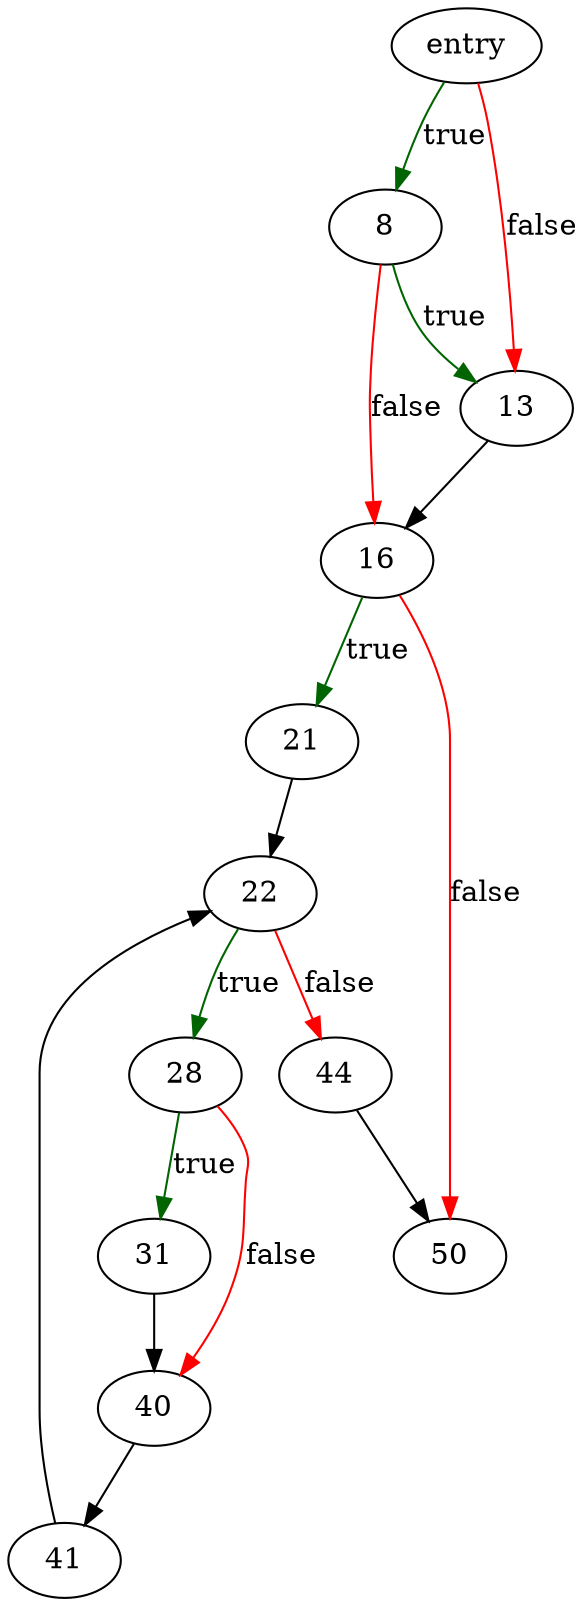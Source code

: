 digraph "sqlite3VtabClear" {
	// Node definitions.
	2 [label=entry];
	8;
	13;
	16;
	21;
	22;
	28;
	31;
	40;
	41;
	44;
	50;

	// Edge definitions.
	2 -> 8 [
		color=darkgreen
		label=true
	];
	2 -> 13 [
		color=red
		label=false
	];
	8 -> 13 [
		color=darkgreen
		label=true
	];
	8 -> 16 [
		color=red
		label=false
	];
	13 -> 16;
	16 -> 21 [
		color=darkgreen
		label=true
	];
	16 -> 50 [
		color=red
		label=false
	];
	21 -> 22;
	22 -> 28 [
		color=darkgreen
		label=true
	];
	22 -> 44 [
		color=red
		label=false
	];
	28 -> 31 [
		color=darkgreen
		label=true
	];
	28 -> 40 [
		color=red
		label=false
	];
	31 -> 40;
	40 -> 41;
	41 -> 22;
	44 -> 50;
}
